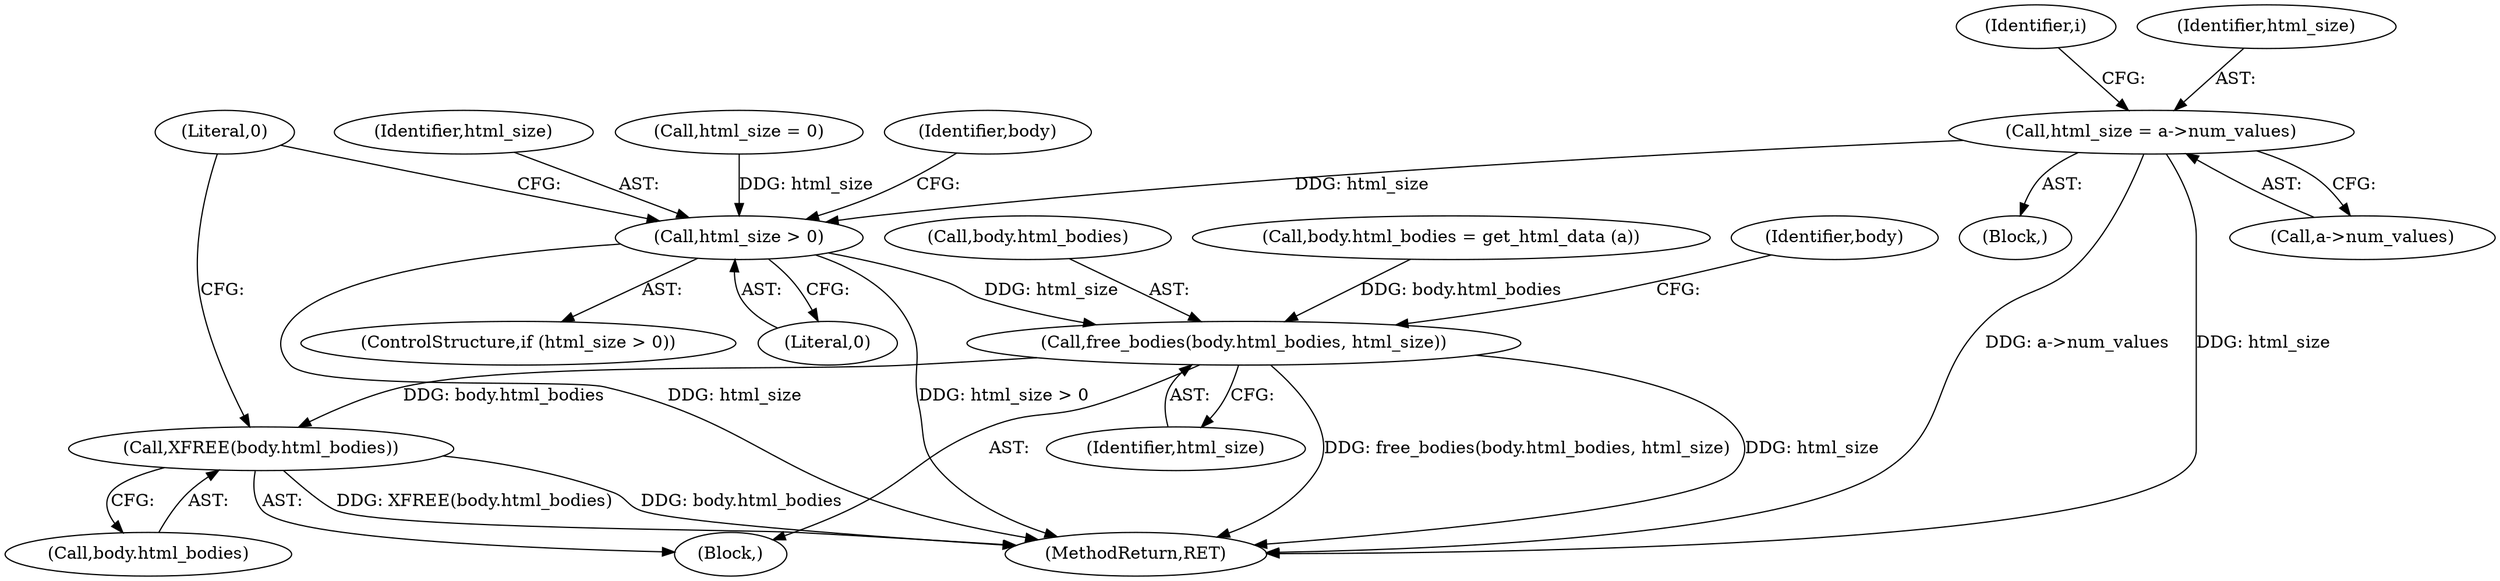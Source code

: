 digraph "0_tnef_8dccf79857ceeb7a6d3e42c1e762e7b865d5344d_1@pointer" {
"1000270" [label="(Call,html_size = a->num_values)"];
"1000433" [label="(Call,html_size > 0)"];
"1000437" [label="(Call,free_bodies(body.html_bodies, html_size))"];
"1000442" [label="(Call,XFREE(body.html_bodies))"];
"1000438" [label="(Call,body.html_bodies)"];
"1000443" [label="(Call,body.html_bodies)"];
"1000436" [label="(Block,)"];
"1000435" [label="(Literal,0)"];
"1000264" [label="(Call,body.html_bodies = get_html_data (a))"];
"1000433" [label="(Call,html_size > 0)"];
"1000439" [label="(Identifier,body)"];
"1000447" [label="(Literal,0)"];
"1000441" [label="(Identifier,html_size)"];
"1000272" [label="(Call,a->num_values)"];
"1000442" [label="(Call,XFREE(body.html_bodies))"];
"1000249" [label="(Identifier,i)"];
"1000432" [label="(ControlStructure,if (html_size > 0))"];
"1000437" [label="(Call,free_bodies(body.html_bodies, html_size))"];
"1000271" [label="(Identifier,html_size)"];
"1000434" [label="(Identifier,html_size)"];
"1000448" [label="(MethodReturn,RET)"];
"1000444" [label="(Identifier,body)"];
"1000131" [label="(Call,html_size = 0)"];
"1000270" [label="(Call,html_size = a->num_values)"];
"1000263" [label="(Block,)"];
"1000270" -> "1000263"  [label="AST: "];
"1000270" -> "1000272"  [label="CFG: "];
"1000271" -> "1000270"  [label="AST: "];
"1000272" -> "1000270"  [label="AST: "];
"1000249" -> "1000270"  [label="CFG: "];
"1000270" -> "1000448"  [label="DDG: a->num_values"];
"1000270" -> "1000448"  [label="DDG: html_size"];
"1000270" -> "1000433"  [label="DDG: html_size"];
"1000433" -> "1000432"  [label="AST: "];
"1000433" -> "1000435"  [label="CFG: "];
"1000434" -> "1000433"  [label="AST: "];
"1000435" -> "1000433"  [label="AST: "];
"1000439" -> "1000433"  [label="CFG: "];
"1000447" -> "1000433"  [label="CFG: "];
"1000433" -> "1000448"  [label="DDG: html_size"];
"1000433" -> "1000448"  [label="DDG: html_size > 0"];
"1000131" -> "1000433"  [label="DDG: html_size"];
"1000433" -> "1000437"  [label="DDG: html_size"];
"1000437" -> "1000436"  [label="AST: "];
"1000437" -> "1000441"  [label="CFG: "];
"1000438" -> "1000437"  [label="AST: "];
"1000441" -> "1000437"  [label="AST: "];
"1000444" -> "1000437"  [label="CFG: "];
"1000437" -> "1000448"  [label="DDG: free_bodies(body.html_bodies, html_size)"];
"1000437" -> "1000448"  [label="DDG: html_size"];
"1000264" -> "1000437"  [label="DDG: body.html_bodies"];
"1000437" -> "1000442"  [label="DDG: body.html_bodies"];
"1000442" -> "1000436"  [label="AST: "];
"1000442" -> "1000443"  [label="CFG: "];
"1000443" -> "1000442"  [label="AST: "];
"1000447" -> "1000442"  [label="CFG: "];
"1000442" -> "1000448"  [label="DDG: XFREE(body.html_bodies)"];
"1000442" -> "1000448"  [label="DDG: body.html_bodies"];
}
